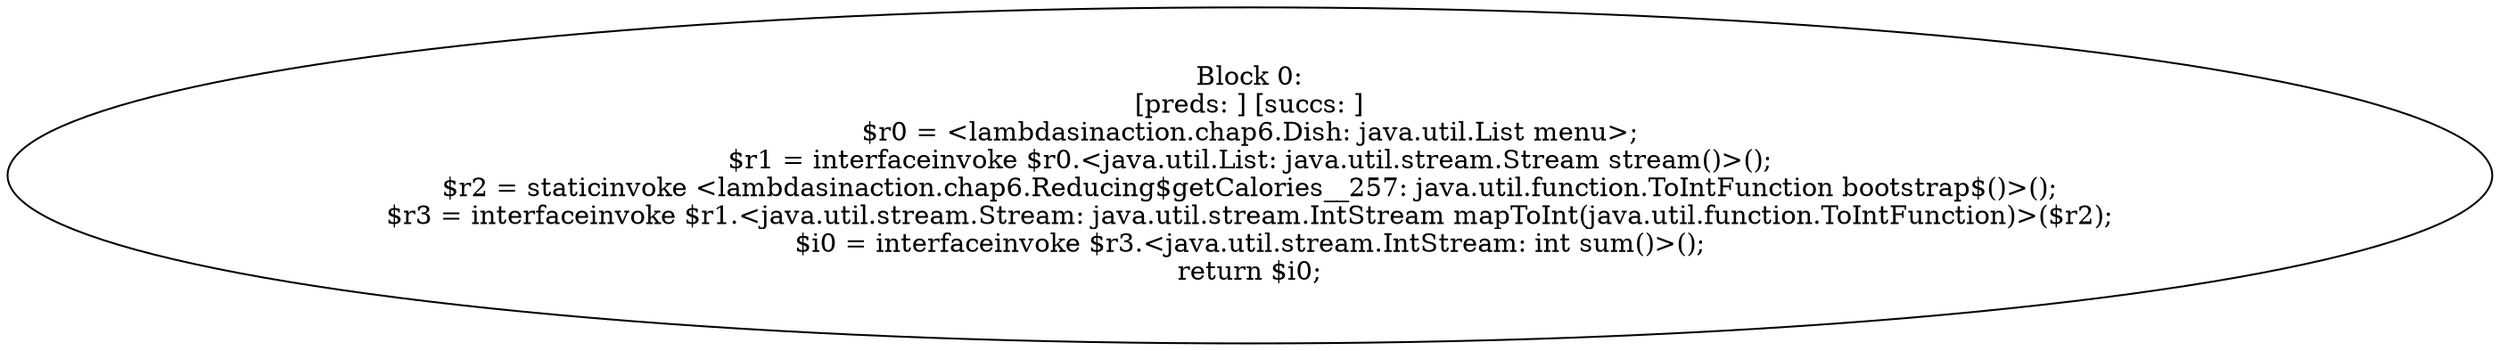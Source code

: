 digraph "unitGraph" {
    "Block 0:
[preds: ] [succs: ]
$r0 = <lambdasinaction.chap6.Dish: java.util.List menu>;
$r1 = interfaceinvoke $r0.<java.util.List: java.util.stream.Stream stream()>();
$r2 = staticinvoke <lambdasinaction.chap6.Reducing$getCalories__257: java.util.function.ToIntFunction bootstrap$()>();
$r3 = interfaceinvoke $r1.<java.util.stream.Stream: java.util.stream.IntStream mapToInt(java.util.function.ToIntFunction)>($r2);
$i0 = interfaceinvoke $r3.<java.util.stream.IntStream: int sum()>();
return $i0;
"
}
